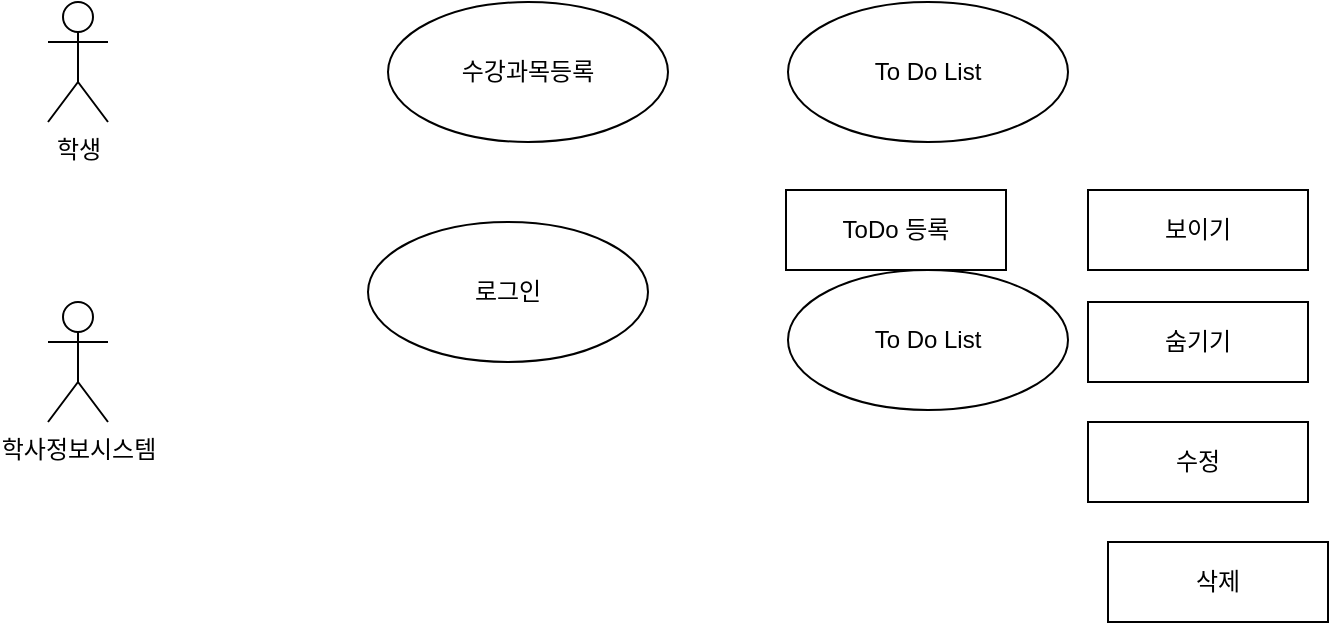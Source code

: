 <mxfile version="24.8.4">
  <diagram name="페이지-1" id="zLDG6PGTuD3OFIEH7AD8">
    <mxGraphModel dx="1050" dy="522" grid="1" gridSize="10" guides="1" tooltips="1" connect="1" arrows="1" fold="1" page="1" pageScale="1" pageWidth="850" pageHeight="1100" math="0" shadow="0">
      <root>
        <mxCell id="0" />
        <mxCell id="1" parent="0" />
        <mxCell id="hAZ7BS8OIwkYzedntqdI-1" value="학생" style="shape=umlActor;verticalLabelPosition=bottom;verticalAlign=top;html=1;outlineConnect=0;" parent="1" vertex="1">
          <mxGeometry x="170" y="130" width="30" height="60" as="geometry" />
        </mxCell>
        <mxCell id="hAZ7BS8OIwkYzedntqdI-2" value="학사정보시스템" style="shape=umlActor;verticalLabelPosition=bottom;verticalAlign=top;html=1;outlineConnect=0;" parent="1" vertex="1">
          <mxGeometry x="170" y="280" width="30" height="60" as="geometry" />
        </mxCell>
        <mxCell id="yUfuFuD09PTQG4UZW8ii-1" value="수강과목등록" style="ellipse;whiteSpace=wrap;html=1;strokeColor=default;align=center;verticalAlign=middle;fontFamily=Helvetica;fontSize=12;fontColor=default;fillColor=default;" parent="1" vertex="1">
          <mxGeometry x="340" y="130" width="140" height="70" as="geometry" />
        </mxCell>
        <mxCell id="vlxqtFhFFTPsDl8hsr5g-1" value="To Do List" style="ellipse;whiteSpace=wrap;html=1;strokeColor=default;align=center;verticalAlign=middle;fontFamily=Helvetica;fontSize=12;fontColor=default;fillColor=default;" parent="1" vertex="1">
          <mxGeometry x="540" y="130" width="140" height="70" as="geometry" />
        </mxCell>
        <mxCell id="vlxqtFhFFTPsDl8hsr5g-2" value="ToDo 등록" style="html=1;whiteSpace=wrap;" parent="1" vertex="1">
          <mxGeometry x="539" y="224" width="110" height="40" as="geometry" />
        </mxCell>
        <mxCell id="QbLjZGvhFdgdJ97sdlxq-1" value="숨기기" style="html=1;whiteSpace=wrap;" vertex="1" parent="1">
          <mxGeometry x="690" y="280" width="110" height="40" as="geometry" />
        </mxCell>
        <mxCell id="QbLjZGvhFdgdJ97sdlxq-2" value="보이기" style="html=1;whiteSpace=wrap;" vertex="1" parent="1">
          <mxGeometry x="690" y="224" width="110" height="40" as="geometry" />
        </mxCell>
        <mxCell id="QbLjZGvhFdgdJ97sdlxq-3" value="수정" style="html=1;whiteSpace=wrap;" vertex="1" parent="1">
          <mxGeometry x="690" y="340" width="110" height="40" as="geometry" />
        </mxCell>
        <mxCell id="QbLjZGvhFdgdJ97sdlxq-4" value="삭제" style="html=1;whiteSpace=wrap;" vertex="1" parent="1">
          <mxGeometry x="700" y="400" width="110" height="40" as="geometry" />
        </mxCell>
        <mxCell id="QbLjZGvhFdgdJ97sdlxq-6" value="To Do List" style="ellipse;whiteSpace=wrap;html=1;strokeColor=default;align=center;verticalAlign=middle;fontFamily=Helvetica;fontSize=12;fontColor=default;fillColor=default;" vertex="1" parent="1">
          <mxGeometry x="540" y="264" width="140" height="70" as="geometry" />
        </mxCell>
        <mxCell id="QbLjZGvhFdgdJ97sdlxq-7" value="로그인" style="ellipse;whiteSpace=wrap;html=1;strokeColor=default;align=center;verticalAlign=middle;fontFamily=Helvetica;fontSize=12;fontColor=default;fillColor=default;" vertex="1" parent="1">
          <mxGeometry x="330" y="240" width="140" height="70" as="geometry" />
        </mxCell>
      </root>
    </mxGraphModel>
  </diagram>
</mxfile>
